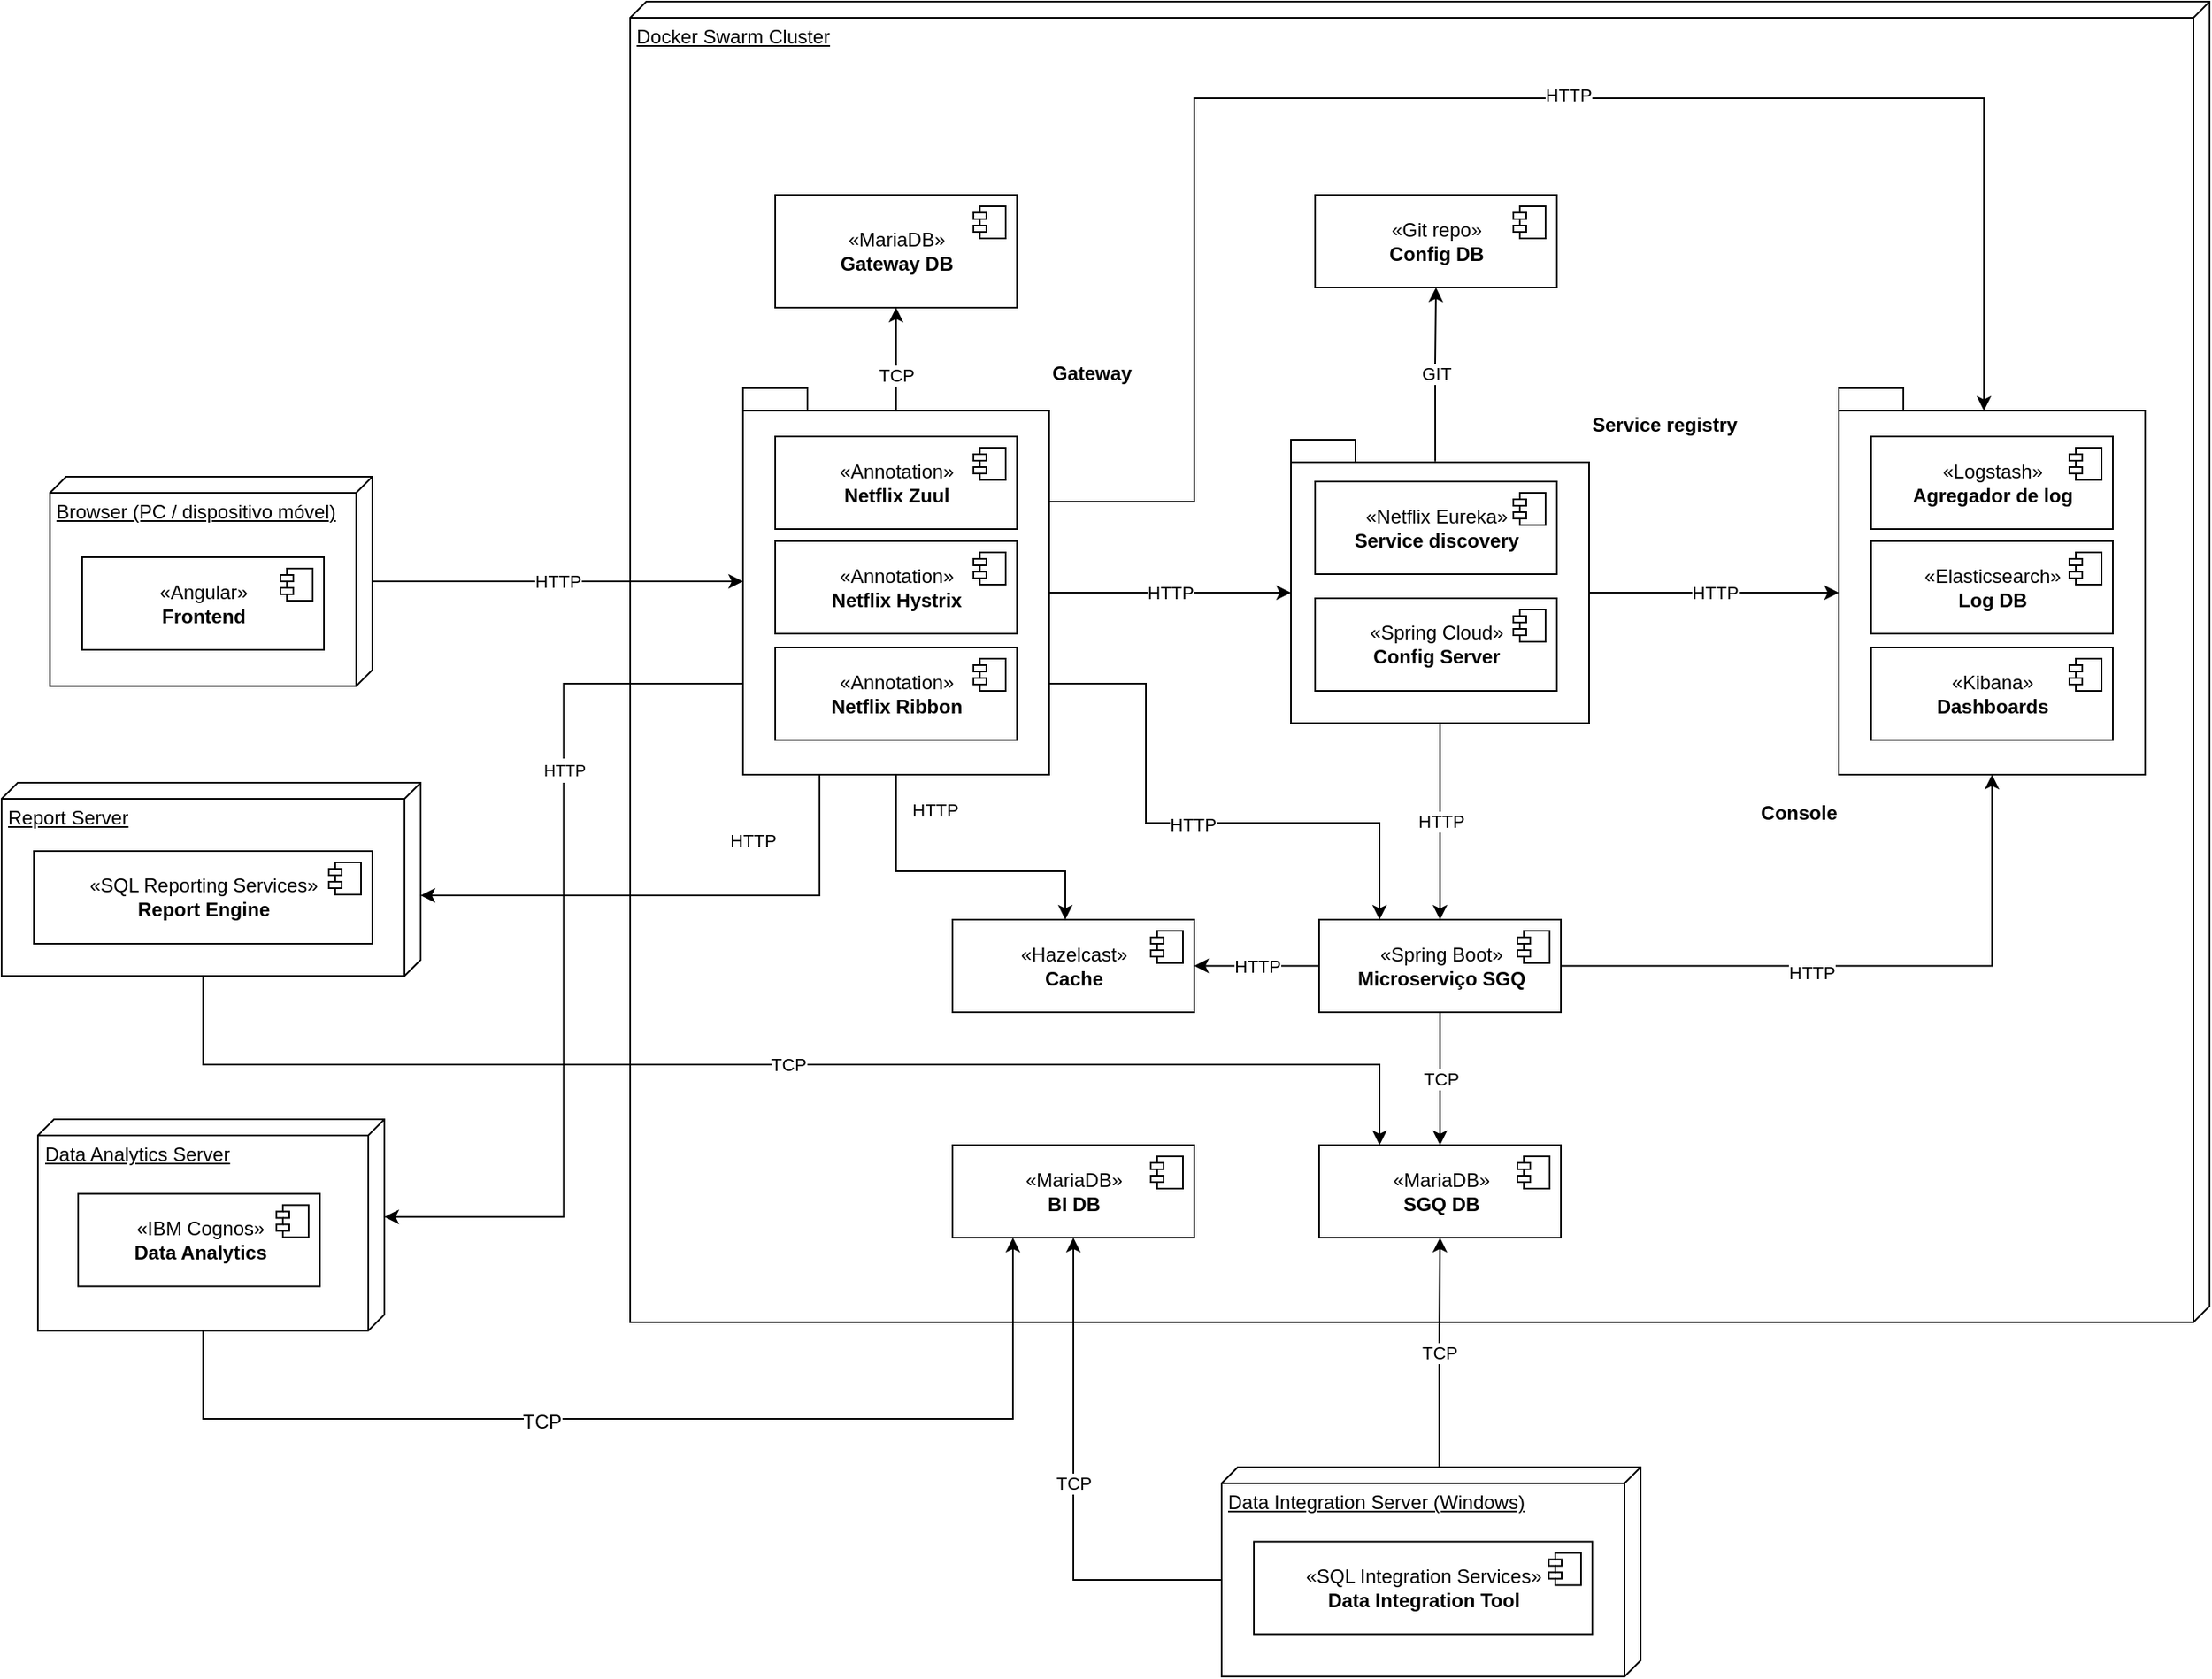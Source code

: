 <mxfile version="12.6.5" type="device"><diagram id="sWpKMz6vAWD7szuIGgSp" name="Page-1"><mxGraphModel dx="3005" dy="2428" grid="1" gridSize="10" guides="1" tooltips="1" connect="1" arrows="1" fold="1" page="1" pageScale="1" pageWidth="850" pageHeight="1100" math="0" shadow="0"><root><mxCell id="0"/><mxCell id="1" parent="0"/><mxCell id="DS_dHni6mpXqB5YAjaxQ-4" value="Docker Swarm Cluster" style="verticalAlign=top;align=left;spacingTop=8;spacingLeft=2;spacingRight=12;shape=cube;size=10;direction=south;fontStyle=4;html=1;" parent="1" vertex="1"><mxGeometry x="-20" y="-80" width="980" height="820" as="geometry"/></mxCell><mxCell id="Id7u2178DTPa-hJj_Bve-6" value="TCP&lt;br&gt;" style="edgeStyle=orthogonalEdgeStyle;rounded=0;orthogonalLoop=1;jettySize=auto;html=1;exitX=0.5;exitY=1;exitDx=0;exitDy=0;entryX=0.5;entryY=0;entryDx=0;entryDy=0;" parent="1" source="MSvpgPE83jzv0ynAYJYh-59" target="MSvpgPE83jzv0ynAYJYh-61" edge="1"><mxGeometry relative="1" as="geometry"/></mxCell><mxCell id="Id7u2178DTPa-hJj_Bve-7" value="HTTP" style="edgeStyle=orthogonalEdgeStyle;rounded=0;orthogonalLoop=1;jettySize=auto;html=1;exitX=0;exitY=0.5;exitDx=0;exitDy=0;" parent="1" source="MSvpgPE83jzv0ynAYJYh-59" target="MSvpgPE83jzv0ynAYJYh-65" edge="1"><mxGeometry relative="1" as="geometry"/></mxCell><mxCell id="Id7u2178DTPa-hJj_Bve-8" style="edgeStyle=orthogonalEdgeStyle;rounded=0;orthogonalLoop=1;jettySize=auto;html=1;exitX=1;exitY=0.5;exitDx=0;exitDy=0;entryX=0.5;entryY=1;entryDx=0;entryDy=0;entryPerimeter=0;" parent="1" source="MSvpgPE83jzv0ynAYJYh-59" target="MSvpgPE83jzv0ynAYJYh-42" edge="1"><mxGeometry relative="1" as="geometry"/></mxCell><mxCell id="ci1dgFhjS8nqyRxlzjMu-9" value="HTTP" style="text;html=1;align=center;verticalAlign=middle;resizable=0;points=[];labelBackgroundColor=#ffffff;fontSize=11;" vertex="1" connectable="0" parent="Id7u2178DTPa-hJj_Bve-8"><mxGeometry x="-0.194" y="-4" relative="1" as="geometry"><mxPoint as="offset"/></mxGeometry></mxCell><mxCell id="MSvpgPE83jzv0ynAYJYh-59" value="«Spring Boot»&lt;br&gt;&lt;b&gt;Microserviço SGQ&lt;/b&gt;" style="html=1;" parent="1" vertex="1"><mxGeometry x="407.5" y="490" width="150" height="57.5" as="geometry"/></mxCell><mxCell id="MSvpgPE83jzv0ynAYJYh-60" value="" style="shape=component;jettyWidth=8;jettyHeight=4;" parent="MSvpgPE83jzv0ynAYJYh-59" vertex="1"><mxGeometry x="1" width="20" height="20" relative="1" as="geometry"><mxPoint x="-27" y="7" as="offset"/></mxGeometry></mxCell><mxCell id="MSvpgPE83jzv0ynAYJYh-61" value="«MariaDB»&lt;br&gt;&lt;b&gt;SGQ DB&lt;/b&gt;" style="html=1;" parent="1" vertex="1"><mxGeometry x="407.5" y="630" width="150" height="57.5" as="geometry"/></mxCell><mxCell id="MSvpgPE83jzv0ynAYJYh-62" value="" style="shape=component;jettyWidth=8;jettyHeight=4;" parent="MSvpgPE83jzv0ynAYJYh-61" vertex="1"><mxGeometry x="1" width="20" height="20" relative="1" as="geometry"><mxPoint x="-27" y="7" as="offset"/></mxGeometry></mxCell><mxCell id="MSvpgPE83jzv0ynAYJYh-63" value="«MariaDB»&lt;br&gt;&lt;b&gt;BI DB&lt;/b&gt;" style="html=1;" parent="1" vertex="1"><mxGeometry x="180" y="630" width="150" height="57.5" as="geometry"/></mxCell><mxCell id="MSvpgPE83jzv0ynAYJYh-64" value="" style="shape=component;jettyWidth=8;jettyHeight=4;" parent="MSvpgPE83jzv0ynAYJYh-63" vertex="1"><mxGeometry x="1" width="20" height="20" relative="1" as="geometry"><mxPoint x="-27" y="7" as="offset"/></mxGeometry></mxCell><mxCell id="MSvpgPE83jzv0ynAYJYh-65" value="«Hazelcast»&lt;br&gt;&lt;b&gt;Cache&lt;/b&gt;" style="html=1;" parent="1" vertex="1"><mxGeometry x="180" y="490" width="150" height="57.5" as="geometry"/></mxCell><mxCell id="MSvpgPE83jzv0ynAYJYh-66" value="" style="shape=component;jettyWidth=8;jettyHeight=4;" parent="MSvpgPE83jzv0ynAYJYh-65" vertex="1"><mxGeometry x="1" width="20" height="20" relative="1" as="geometry"><mxPoint x="-27" y="7" as="offset"/></mxGeometry></mxCell><mxCell id="MSvpgPE83jzv0ynAYJYh-77" value="«Git repo»&lt;br&gt;&lt;b&gt;Config DB&lt;/b&gt;" style="html=1;" parent="1" vertex="1"><mxGeometry x="405" y="40" width="150" height="57.5" as="geometry"/></mxCell><mxCell id="MSvpgPE83jzv0ynAYJYh-78" value="" style="shape=component;jettyWidth=8;jettyHeight=4;" parent="MSvpgPE83jzv0ynAYJYh-77" vertex="1"><mxGeometry x="1" width="20" height="20" relative="1" as="geometry"><mxPoint x="-27" y="7" as="offset"/></mxGeometry></mxCell><mxCell id="MSvpgPE83jzv0ynAYJYh-79" value="«MariaDB»&lt;br&gt;&lt;b&gt;Gateway DB&lt;/b&gt;" style="html=1;" parent="1" vertex="1"><mxGeometry x="70" y="40" width="150" height="70" as="geometry"/></mxCell><mxCell id="MSvpgPE83jzv0ynAYJYh-80" value="" style="shape=component;jettyWidth=8;jettyHeight=4;" parent="MSvpgPE83jzv0ynAYJYh-79" vertex="1"><mxGeometry x="1" width="20" height="20" relative="1" as="geometry"><mxPoint x="-27" y="7" as="offset"/></mxGeometry></mxCell><mxCell id="MSvpgPE83jzv0ynAYJYh-105" value="" style="group" parent="1" vertex="1" connectable="0"><mxGeometry x="50" y="160" width="190" height="240" as="geometry"/></mxCell><mxCell id="MSvpgPE83jzv0ynAYJYh-13" value="Gateway" style="shape=folder;fontStyle=1;spacingTop=10;tabWidth=40;tabHeight=14;tabPosition=left;html=1;labelPosition=right;verticalLabelPosition=top;align=left;verticalAlign=bottom;" parent="MSvpgPE83jzv0ynAYJYh-105" vertex="1"><mxGeometry width="190" height="240" as="geometry"/></mxCell><mxCell id="MSvpgPE83jzv0ynAYJYh-14" value="«Annotation»&lt;br&gt;&lt;b&gt;Netflix Zuul&lt;/b&gt;" style="html=1;" parent="MSvpgPE83jzv0ynAYJYh-105" vertex="1"><mxGeometry x="20" y="30" width="150" height="57.5" as="geometry"/></mxCell><mxCell id="MSvpgPE83jzv0ynAYJYh-15" value="" style="shape=component;jettyWidth=8;jettyHeight=4;" parent="MSvpgPE83jzv0ynAYJYh-14" vertex="1"><mxGeometry x="1" width="20" height="20" relative="1" as="geometry"><mxPoint x="-27" y="7" as="offset"/></mxGeometry></mxCell><mxCell id="MSvpgPE83jzv0ynAYJYh-16" value="«Annotation»&lt;br&gt;&lt;b&gt;Netflix Hystrix&lt;/b&gt;" style="html=1;" parent="MSvpgPE83jzv0ynAYJYh-105" vertex="1"><mxGeometry x="20" y="95" width="150" height="57.5" as="geometry"/></mxCell><mxCell id="MSvpgPE83jzv0ynAYJYh-17" value="" style="shape=component;jettyWidth=8;jettyHeight=4;" parent="MSvpgPE83jzv0ynAYJYh-16" vertex="1"><mxGeometry x="1" width="20" height="20" relative="1" as="geometry"><mxPoint x="-27" y="7" as="offset"/></mxGeometry></mxCell><mxCell id="MSvpgPE83jzv0ynAYJYh-18" value="«Annotation»&lt;br&gt;&lt;b&gt;Netflix Ribbon&lt;/b&gt;" style="html=1;" parent="MSvpgPE83jzv0ynAYJYh-105" vertex="1"><mxGeometry x="20" y="161" width="150" height="57.5" as="geometry"/></mxCell><mxCell id="MSvpgPE83jzv0ynAYJYh-19" value="" style="shape=component;jettyWidth=8;jettyHeight=4;" parent="MSvpgPE83jzv0ynAYJYh-18" vertex="1"><mxGeometry x="1" width="20" height="20" relative="1" as="geometry"><mxPoint x="-27" y="7" as="offset"/></mxGeometry></mxCell><mxCell id="DS_dHni6mpXqB5YAjaxQ-9" value="" style="group" parent="1" vertex="1" connectable="0"><mxGeometry x="-387.5" y="614" width="215" height="131.25" as="geometry"/></mxCell><mxCell id="DS_dHni6mpXqB5YAjaxQ-7" value="Data Analytics Server" style="verticalAlign=top;align=left;spacingTop=8;spacingLeft=2;spacingRight=12;shape=cube;size=10;direction=south;fontStyle=4;html=1;" parent="DS_dHni6mpXqB5YAjaxQ-9" vertex="1"><mxGeometry width="215" height="131.25" as="geometry"/></mxCell><mxCell id="MSvpgPE83jzv0ynAYJYh-71" value="«IBM Cognos»&lt;br&gt;&lt;b&gt;Data Analytics&lt;/b&gt;" style="html=1;" parent="DS_dHni6mpXqB5YAjaxQ-9" vertex="1"><mxGeometry x="25" y="46.25" width="150" height="57.5" as="geometry"/></mxCell><mxCell id="MSvpgPE83jzv0ynAYJYh-72" value="" style="shape=component;jettyWidth=8;jettyHeight=4;" parent="MSvpgPE83jzv0ynAYJYh-71" vertex="1"><mxGeometry x="1" width="20" height="20" relative="1" as="geometry"><mxPoint x="-27" y="7" as="offset"/></mxGeometry></mxCell><mxCell id="DS_dHni6mpXqB5YAjaxQ-10" value="" style="group" parent="1" vertex="1" connectable="0"><mxGeometry x="-410" y="405" width="260" height="120" as="geometry"/></mxCell><mxCell id="DS_dHni6mpXqB5YAjaxQ-6" value="Report Server" style="verticalAlign=top;align=left;spacingTop=8;spacingLeft=2;spacingRight=12;shape=cube;size=10;direction=south;fontStyle=4;html=1;" parent="DS_dHni6mpXqB5YAjaxQ-10" vertex="1"><mxGeometry width="260" height="120" as="geometry"/></mxCell><mxCell id="MSvpgPE83jzv0ynAYJYh-69" value="«SQL Reporting Services»&lt;br&gt;&lt;b&gt;Report Engine&lt;/b&gt;" style="html=1;" parent="DS_dHni6mpXqB5YAjaxQ-10" vertex="1"><mxGeometry x="20" y="42.5" width="210" height="57.5" as="geometry"/></mxCell><mxCell id="MSvpgPE83jzv0ynAYJYh-70" value="" style="shape=component;jettyWidth=8;jettyHeight=4;" parent="MSvpgPE83jzv0ynAYJYh-69" vertex="1"><mxGeometry x="1" width="20" height="20" relative="1" as="geometry"><mxPoint x="-27" y="7" as="offset"/></mxGeometry></mxCell><mxCell id="DS_dHni6mpXqB5YAjaxQ-11" value="" style="group" parent="1" vertex="1" connectable="0"><mxGeometry x="347" y="830" width="260" height="130" as="geometry"/></mxCell><mxCell id="DS_dHni6mpXqB5YAjaxQ-8" value="" style="group" parent="DS_dHni6mpXqB5YAjaxQ-11" vertex="1" connectable="0"><mxGeometry width="261" height="130" as="geometry"/></mxCell><mxCell id="DS_dHni6mpXqB5YAjaxQ-5" value="Data Integration Server (Windows)" style="verticalAlign=top;align=left;spacingTop=8;spacingLeft=2;spacingRight=12;shape=cube;size=10;direction=south;fontStyle=4;html=1;" parent="DS_dHni6mpXqB5YAjaxQ-8" vertex="1"><mxGeometry width="260" height="130" as="geometry"/></mxCell><mxCell id="MSvpgPE83jzv0ynAYJYh-67" value="«SQL Integration Services»&lt;br&gt;&lt;b&gt;Data Integration Tool&lt;/b&gt;" style="html=1;" parent="DS_dHni6mpXqB5YAjaxQ-8" vertex="1"><mxGeometry x="20" y="46.25" width="210" height="57.5" as="geometry"/></mxCell><mxCell id="MSvpgPE83jzv0ynAYJYh-68" value="" style="shape=component;jettyWidth=8;jettyHeight=4;" parent="MSvpgPE83jzv0ynAYJYh-67" vertex="1"><mxGeometry x="1" width="20" height="20" relative="1" as="geometry"><mxPoint x="-27" y="7" as="offset"/></mxGeometry></mxCell><mxCell id="DS_dHni6mpXqB5YAjaxQ-22" value="" style="group" parent="1" vertex="1" connectable="0"><mxGeometry x="-380" y="215" width="200" height="130" as="geometry"/></mxCell><mxCell id="DS_dHni6mpXqB5YAjaxQ-15" value="Browser (PC / dispositivo móvel)" style="verticalAlign=top;align=left;spacingTop=8;spacingLeft=2;spacingRight=12;shape=cube;size=10;direction=south;fontStyle=4;html=1;" parent="DS_dHni6mpXqB5YAjaxQ-22" vertex="1"><mxGeometry width="200" height="130" as="geometry"/></mxCell><mxCell id="MSvpgPE83jzv0ynAYJYh-51" value="«Angular»&lt;br&gt;&lt;b&gt;Frontend&lt;/b&gt;" style="html=1;" parent="DS_dHni6mpXqB5YAjaxQ-22" vertex="1"><mxGeometry x="20" y="50" width="150" height="57.5" as="geometry"/></mxCell><mxCell id="MSvpgPE83jzv0ynAYJYh-52" value="" style="shape=component;jettyWidth=8;jettyHeight=4;" parent="MSvpgPE83jzv0ynAYJYh-51" vertex="1"><mxGeometry x="1" width="20" height="20" relative="1" as="geometry"><mxPoint x="-27" y="7" as="offset"/></mxGeometry></mxCell><mxCell id="Id7u2178DTPa-hJj_Bve-1" value="HTTP" style="edgeStyle=orthogonalEdgeStyle;rounded=0;orthogonalLoop=1;jettySize=auto;html=1;" parent="1" source="DS_dHni6mpXqB5YAjaxQ-15" target="MSvpgPE83jzv0ynAYJYh-13" edge="1"><mxGeometry relative="1" as="geometry"/></mxCell><mxCell id="Id7u2178DTPa-hJj_Bve-2" value="HTTP" style="edgeStyle=orthogonalEdgeStyle;rounded=0;orthogonalLoop=1;jettySize=auto;html=1;exitX=0;exitY=0;exitDx=190;exitDy=127.0;exitPerimeter=0;entryX=0;entryY=0;entryDx=0;entryDy=95;entryPerimeter=0;" parent="1" source="MSvpgPE83jzv0ynAYJYh-13" target="MSvpgPE83jzv0ynAYJYh-25" edge="1"><mxGeometry relative="1" as="geometry"/></mxCell><mxCell id="Id7u2178DTPa-hJj_Bve-4" value="HTTP" style="edgeStyle=orthogonalEdgeStyle;rounded=0;orthogonalLoop=1;jettySize=auto;html=1;exitX=0;exitY=0;exitDx=185;exitDy=95;exitPerimeter=0;entryX=0;entryY=0;entryDx=0;entryDy=127.0;entryPerimeter=0;" parent="1" source="MSvpgPE83jzv0ynAYJYh-25" target="MSvpgPE83jzv0ynAYJYh-42" edge="1"><mxGeometry relative="1" as="geometry"/></mxCell><mxCell id="Id7u2178DTPa-hJj_Bve-5" value="HTTP" style="edgeStyle=orthogonalEdgeStyle;rounded=0;orthogonalLoop=1;jettySize=auto;html=1;exitX=0.5;exitY=1;exitDx=0;exitDy=0;exitPerimeter=0;entryX=0.5;entryY=0;entryDx=0;entryDy=0;" parent="1" source="MSvpgPE83jzv0ynAYJYh-25" target="MSvpgPE83jzv0ynAYJYh-59" edge="1"><mxGeometry relative="1" as="geometry"/></mxCell><mxCell id="Id7u2178DTPa-hJj_Bve-13" style="edgeStyle=orthogonalEdgeStyle;rounded=0;orthogonalLoop=1;jettySize=auto;html=1;" parent="1" edge="1"><mxGeometry relative="1" as="geometry"><mxPoint x="145" y="400" as="sourcePoint"/><mxPoint x="250" y="490" as="targetPoint"/><Array as="points"><mxPoint x="145" y="460"/><mxPoint x="250" y="460"/><mxPoint x="250" y="490"/></Array></mxGeometry></mxCell><mxCell id="Id7u2178DTPa-hJj_Bve-14" value="HTTP" style="text;html=1;align=center;verticalAlign=middle;resizable=0;points=[];labelBackgroundColor=#ffffff;fontSize=11;" parent="Id7u2178DTPa-hJj_Bve-13" vertex="1" connectable="0"><mxGeometry x="-0.145" y="38" relative="1" as="geometry"><mxPoint as="offset"/></mxGeometry></mxCell><mxCell id="MSvpgPE83jzv0ynAYJYh-25" value="Service registry" style="shape=folder;fontStyle=1;spacingTop=10;tabWidth=40;tabHeight=14;tabPosition=left;html=1;labelPosition=right;verticalLabelPosition=top;align=left;verticalAlign=bottom;" parent="1" vertex="1"><mxGeometry x="390" y="192" width="185" height="176" as="geometry"/></mxCell><mxCell id="ci1dgFhjS8nqyRxlzjMu-11" value="GIT" style="edgeStyle=orthogonalEdgeStyle;rounded=0;orthogonalLoop=1;jettySize=auto;html=1;entryX=0.5;entryY=1;entryDx=0;entryDy=0;fontSize=11;exitX=0.484;exitY=0.076;exitDx=0;exitDy=0;exitPerimeter=0;" edge="1" parent="1" source="MSvpgPE83jzv0ynAYJYh-25" target="MSvpgPE83jzv0ynAYJYh-77"><mxGeometry relative="1" as="geometry"><mxPoint x="480" y="200" as="sourcePoint"/></mxGeometry></mxCell><mxCell id="MSvpgPE83jzv0ynAYJYh-38" value="«Netflix Eureka»&lt;br&gt;&lt;b&gt;Service discovery&lt;/b&gt;" style="html=1;" parent="1" vertex="1"><mxGeometry x="405" y="218" width="150" height="57.5" as="geometry"/></mxCell><mxCell id="MSvpgPE83jzv0ynAYJYh-39" value="" style="shape=component;jettyWidth=8;jettyHeight=4;" parent="MSvpgPE83jzv0ynAYJYh-38" vertex="1"><mxGeometry x="1" width="20" height="20" relative="1" as="geometry"><mxPoint x="-27" y="7" as="offset"/></mxGeometry></mxCell><mxCell id="MSvpgPE83jzv0ynAYJYh-40" value="«Spring Cloud»&lt;br&gt;&lt;b&gt;Config Server&lt;/b&gt;" style="html=1;" parent="1" vertex="1"><mxGeometry x="405" y="290.5" width="150" height="57.5" as="geometry"/></mxCell><mxCell id="MSvpgPE83jzv0ynAYJYh-41" value="" style="shape=component;jettyWidth=8;jettyHeight=4;" parent="MSvpgPE83jzv0ynAYJYh-40" vertex="1"><mxGeometry x="1" width="20" height="20" relative="1" as="geometry"><mxPoint x="-27" y="7" as="offset"/></mxGeometry></mxCell><mxCell id="MSvpgPE83jzv0ynAYJYh-42" value="Console" style="shape=folder;fontStyle=1;spacingTop=10;tabWidth=40;tabHeight=14;tabPosition=left;html=1;labelPosition=left;verticalLabelPosition=bottom;align=right;verticalAlign=top;" parent="1" vertex="1"><mxGeometry x="730" y="160" width="190" height="240" as="geometry"/></mxCell><mxCell id="MSvpgPE83jzv0ynAYJYh-43" value="«Logstash»&lt;br&gt;&lt;b&gt;Agregador de log&lt;/b&gt;" style="html=1;" parent="1" vertex="1"><mxGeometry x="750" y="190" width="150" height="57.5" as="geometry"/></mxCell><mxCell id="MSvpgPE83jzv0ynAYJYh-44" value="" style="shape=component;jettyWidth=8;jettyHeight=4;" parent="MSvpgPE83jzv0ynAYJYh-43" vertex="1"><mxGeometry x="1" width="20" height="20" relative="1" as="geometry"><mxPoint x="-27" y="7" as="offset"/></mxGeometry></mxCell><mxCell id="MSvpgPE83jzv0ynAYJYh-45" value="«Elasticsearch»&lt;br&gt;&lt;b&gt;Log DB&lt;/b&gt;" style="html=1;" parent="1" vertex="1"><mxGeometry x="750" y="255" width="150" height="57.5" as="geometry"/></mxCell><mxCell id="MSvpgPE83jzv0ynAYJYh-46" value="" style="shape=component;jettyWidth=8;jettyHeight=4;" parent="MSvpgPE83jzv0ynAYJYh-45" vertex="1"><mxGeometry x="1" width="20" height="20" relative="1" as="geometry"><mxPoint x="-27" y="7" as="offset"/></mxGeometry></mxCell><mxCell id="MSvpgPE83jzv0ynAYJYh-47" value="«Kibana»&lt;br&gt;&lt;b&gt;Dashboards&lt;/b&gt;" style="html=1;" parent="1" vertex="1"><mxGeometry x="750" y="321" width="150" height="57.5" as="geometry"/></mxCell><mxCell id="MSvpgPE83jzv0ynAYJYh-48" value="" style="shape=component;jettyWidth=8;jettyHeight=4;" parent="MSvpgPE83jzv0ynAYJYh-47" vertex="1"><mxGeometry x="1" width="20" height="20" relative="1" as="geometry"><mxPoint x="-27" y="7" as="offset"/></mxGeometry></mxCell><mxCell id="Id7u2178DTPa-hJj_Bve-15" value="TCP" style="edgeStyle=orthogonalEdgeStyle;rounded=0;orthogonalLoop=1;jettySize=auto;html=1;exitX=0;exitY=0;exitDx=0;exitDy=125;exitPerimeter=0;entryX=0.5;entryY=1;entryDx=0;entryDy=0;fontSize=11;" parent="1" source="DS_dHni6mpXqB5YAjaxQ-5" target="MSvpgPE83jzv0ynAYJYh-61" edge="1"><mxGeometry relative="1" as="geometry"/></mxCell><mxCell id="ci1dgFhjS8nqyRxlzjMu-1" value="TCP" style="edgeStyle=orthogonalEdgeStyle;rounded=0;orthogonalLoop=1;jettySize=auto;html=1;exitX=0;exitY=0;exitDx=70;exitDy=260;exitPerimeter=0;" edge="1" parent="1" source="DS_dHni6mpXqB5YAjaxQ-5" target="MSvpgPE83jzv0ynAYJYh-63"><mxGeometry relative="1" as="geometry"><mxPoint x="330" y="905" as="sourcePoint"/></mxGeometry></mxCell><mxCell id="ci1dgFhjS8nqyRxlzjMu-2" style="edgeStyle=orthogonalEdgeStyle;rounded=0;orthogonalLoop=1;jettySize=auto;html=1;exitX=0;exitY=0;exitDx=131.25;exitDy=112.5;exitPerimeter=0;entryX=0.25;entryY=1;entryDx=0;entryDy=0;" edge="1" parent="1" source="DS_dHni6mpXqB5YAjaxQ-7" target="MSvpgPE83jzv0ynAYJYh-63"><mxGeometry relative="1" as="geometry"><Array as="points"><mxPoint x="-285" y="800"/><mxPoint x="218" y="800"/></Array></mxGeometry></mxCell><mxCell id="ci1dgFhjS8nqyRxlzjMu-4" value="TCP" style="text;html=1;align=center;verticalAlign=middle;resizable=0;points=[];labelBackgroundColor=#ffffff;" vertex="1" connectable="0" parent="ci1dgFhjS8nqyRxlzjMu-2"><mxGeometry x="0.001" y="-70" relative="1" as="geometry"><mxPoint x="-71" y="-68" as="offset"/></mxGeometry></mxCell><mxCell id="ci1dgFhjS8nqyRxlzjMu-3" value="TCP" style="edgeStyle=orthogonalEdgeStyle;rounded=0;orthogonalLoop=1;jettySize=auto;html=1;exitX=0;exitY=0;exitDx=120.0;exitDy=135;exitPerimeter=0;entryX=0.25;entryY=0;entryDx=0;entryDy=0;" edge="1" parent="1" source="DS_dHni6mpXqB5YAjaxQ-6" target="MSvpgPE83jzv0ynAYJYh-61"><mxGeometry relative="1" as="geometry"><Array as="points"><mxPoint x="-285" y="580"/><mxPoint x="445" y="580"/></Array></mxGeometry></mxCell><mxCell id="ci1dgFhjS8nqyRxlzjMu-5" style="edgeStyle=orthogonalEdgeStyle;rounded=0;orthogonalLoop=1;jettySize=auto;html=1;exitX=0.25;exitY=1;exitDx=0;exitDy=0;exitPerimeter=0;" edge="1" parent="1" source="MSvpgPE83jzv0ynAYJYh-13" target="DS_dHni6mpXqB5YAjaxQ-6"><mxGeometry relative="1" as="geometry"><mxPoint x="-120" y="475" as="targetPoint"/><Array as="points"><mxPoint x="98" y="475"/></Array></mxGeometry></mxCell><mxCell id="ci1dgFhjS8nqyRxlzjMu-8" value="HTTP" style="text;html=1;align=center;verticalAlign=middle;resizable=0;points=[];labelBackgroundColor=#ffffff;fontSize=11;" vertex="1" connectable="0" parent="ci1dgFhjS8nqyRxlzjMu-5"><mxGeometry x="-0.535" y="-36" relative="1" as="geometry"><mxPoint x="-41.43" y="2" as="offset"/></mxGeometry></mxCell><mxCell id="ci1dgFhjS8nqyRxlzjMu-6" style="edgeStyle=orthogonalEdgeStyle;rounded=0;orthogonalLoop=1;jettySize=auto;html=1;exitX=0;exitY=0;exitDx=0;exitDy=183.5;exitPerimeter=0;entryX=0;entryY=0;entryDx=60.625;entryDy=0;entryPerimeter=0;" edge="1" parent="1" source="MSvpgPE83jzv0ynAYJYh-13" target="DS_dHni6mpXqB5YAjaxQ-7"><mxGeometry relative="1" as="geometry"/></mxCell><mxCell id="ci1dgFhjS8nqyRxlzjMu-7" value="&lt;font size=&quot;1&quot;&gt;HTTP&lt;/font&gt;" style="text;html=1;align=center;verticalAlign=middle;resizable=0;points=[];labelBackgroundColor=#ffffff;" vertex="1" connectable="0" parent="ci1dgFhjS8nqyRxlzjMu-6"><mxGeometry x="-0.587" y="50" relative="1" as="geometry"><mxPoint x="-50" y="50" as="offset"/></mxGeometry></mxCell><mxCell id="ci1dgFhjS8nqyRxlzjMu-10" value="TCP" style="edgeStyle=orthogonalEdgeStyle;rounded=0;orthogonalLoop=1;jettySize=auto;html=1;exitX=0;exitY=0;exitDx=115;exitDy=14;exitPerimeter=0;fontSize=11;" edge="1" parent="1" source="MSvpgPE83jzv0ynAYJYh-13" target="MSvpgPE83jzv0ynAYJYh-79"><mxGeometry relative="1" as="geometry"><Array as="points"><mxPoint x="145" y="174"/></Array></mxGeometry></mxCell><mxCell id="ci1dgFhjS8nqyRxlzjMu-12" style="edgeStyle=orthogonalEdgeStyle;rounded=0;orthogonalLoop=1;jettySize=auto;html=1;exitX=0;exitY=0;exitDx=190;exitDy=70.5;exitPerimeter=0;fontSize=11;" edge="1" parent="1" source="MSvpgPE83jzv0ynAYJYh-13"><mxGeometry relative="1" as="geometry"><mxPoint x="820" y="174" as="targetPoint"/><Array as="points"><mxPoint x="330" y="230"/><mxPoint x="330" y="-20"/><mxPoint x="820" y="-20"/><mxPoint x="820" y="174"/></Array></mxGeometry></mxCell><mxCell id="ci1dgFhjS8nqyRxlzjMu-13" value="HTTP" style="text;html=1;align=center;verticalAlign=middle;resizable=0;points=[];labelBackgroundColor=#ffffff;fontSize=11;" vertex="1" connectable="0" parent="ci1dgFhjS8nqyRxlzjMu-12"><mxGeometry x="0.363" y="2" relative="1" as="geometry"><mxPoint x="-125.29" as="offset"/></mxGeometry></mxCell><mxCell id="ci1dgFhjS8nqyRxlzjMu-17" style="edgeStyle=orthogonalEdgeStyle;rounded=0;orthogonalLoop=1;jettySize=auto;html=1;exitX=0;exitY=0;exitDx=190;exitDy=183.5;exitPerimeter=0;entryX=0.25;entryY=0;entryDx=0;entryDy=0;fontSize=11;" edge="1" parent="1" source="MSvpgPE83jzv0ynAYJYh-13" target="MSvpgPE83jzv0ynAYJYh-59"><mxGeometry relative="1" as="geometry"><Array as="points"><mxPoint x="300" y="344"/><mxPoint x="300" y="430"/><mxPoint x="445" y="430"/></Array></mxGeometry></mxCell><mxCell id="ci1dgFhjS8nqyRxlzjMu-18" value="HTTP" style="text;html=1;align=center;verticalAlign=middle;resizable=0;points=[];labelBackgroundColor=#ffffff;fontSize=11;" vertex="1" connectable="0" parent="ci1dgFhjS8nqyRxlzjMu-17"><mxGeometry x="-0.001" y="-1" relative="1" as="geometry"><mxPoint as="offset"/></mxGeometry></mxCell></root></mxGraphModel></diagram></mxfile>